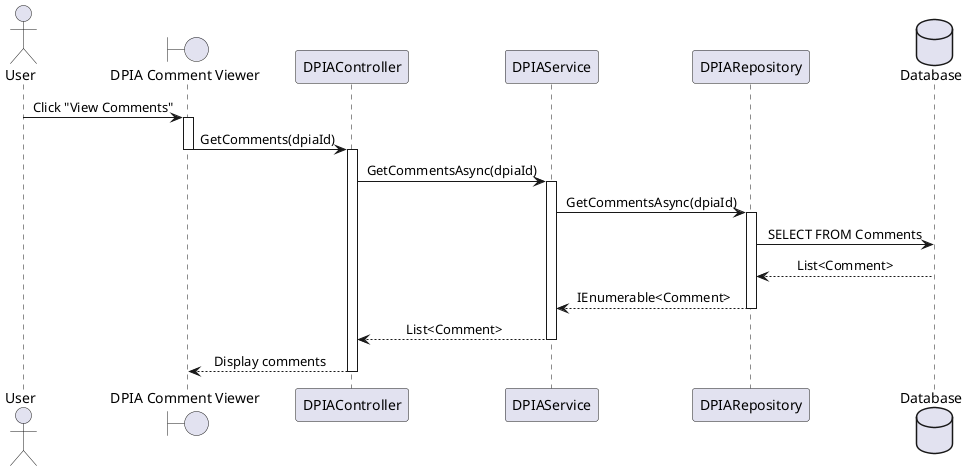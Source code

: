 @startuml
skinparam classAttributeIconSize 0
skinparam defaultTextAlignment center

actor User
boundary "DPIA Comment Viewer" as Screen
participant "DPIAController" as Controller
participant "DPIAService" as Service
participant "DPIARepository" as Repo
database "Database" as DB

User -> Screen : Click "View Comments"
activate Screen
Screen -> Controller : GetComments(dpiaId)
deactivate Screen
activate Controller

Controller -> Service : GetCommentsAsync(dpiaId)
activate Service

Service -> Repo : GetCommentsAsync(dpiaId)
activate Repo
Repo -> DB : SELECT FROM Comments 
DB --> Repo : List<Comment>
Repo --> Service : IEnumerable<Comment>
deactivate Repo

Service --> Controller : List<Comment>
deactivate Service

Controller --> Screen : Display comments
deactivate Controller
@enduml
